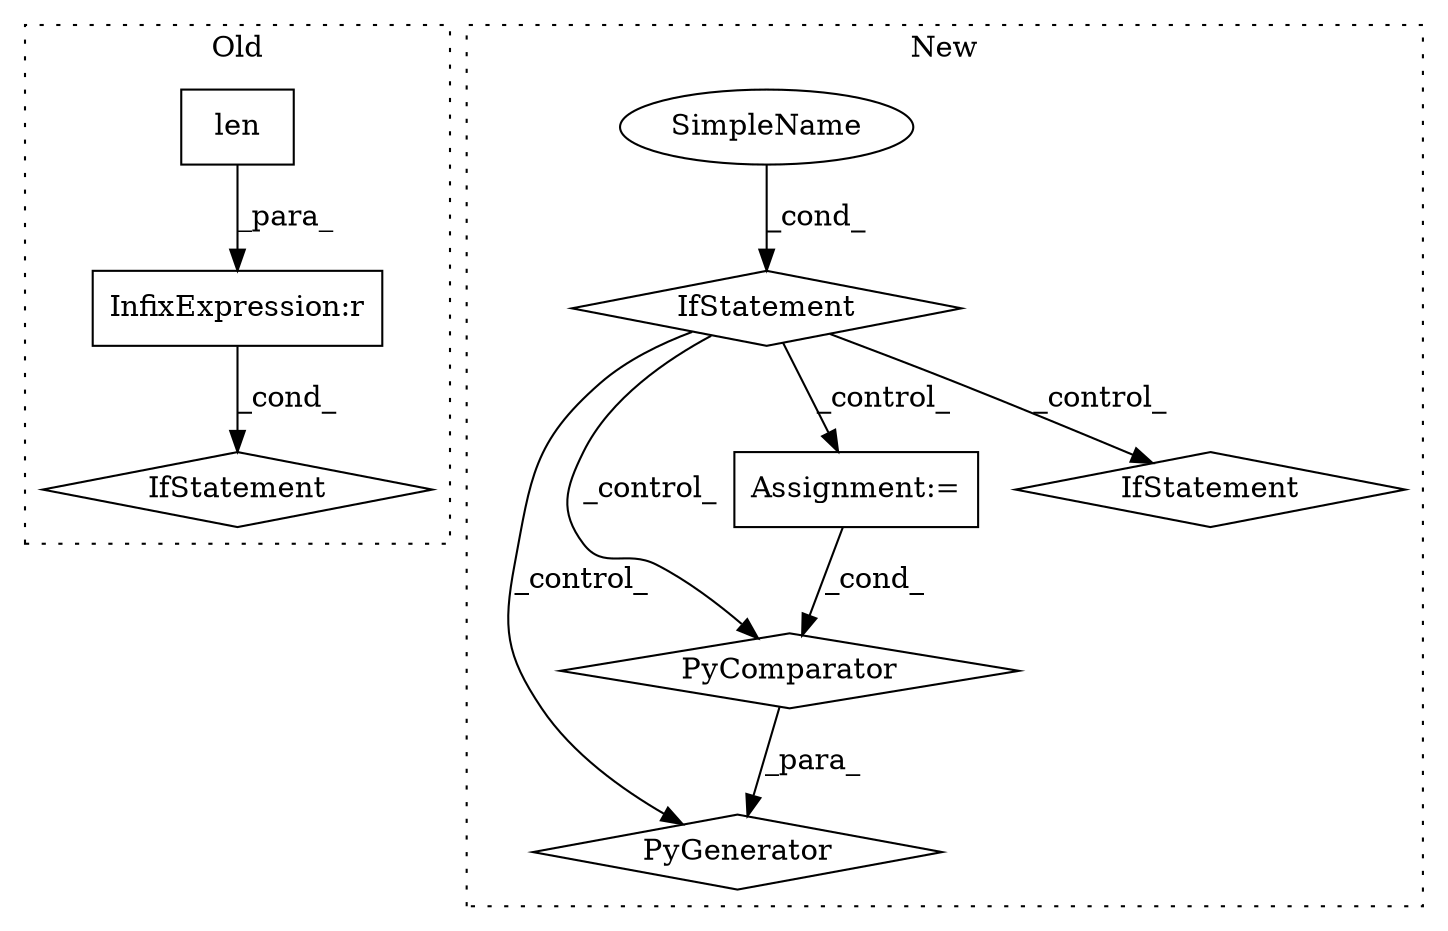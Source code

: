 digraph G {
subgraph cluster0 {
1 [label="len" a="32" s="15463,15479" l="4,1" shape="box"];
8 [label="IfStatement" a="25" s="15459,15484" l="4,2" shape="diamond"];
9 [label="InfixExpression:r" a="27" s="15480" l="3" shape="box"];
label = "Old";
style="dotted";
}
subgraph cluster1 {
2 [label="PyGenerator" a="107" s="10812" l="166" shape="diamond"];
3 [label="PyComparator" a="113" s="10927" l="45" shape="diamond"];
4 [label="Assignment:=" a="7" s="10927" l="45" shape="box"];
5 [label="IfStatement" a="25" s="10728,10776" l="4,2" shape="diamond"];
6 [label="SimpleName" a="42" s="" l="" shape="ellipse"];
7 [label="IfStatement" a="25" s="13316,13328" l="4,2" shape="diamond"];
label = "New";
style="dotted";
}
1 -> 9 [label="_para_"];
3 -> 2 [label="_para_"];
4 -> 3 [label="_cond_"];
5 -> 4 [label="_control_"];
5 -> 3 [label="_control_"];
5 -> 2 [label="_control_"];
5 -> 7 [label="_control_"];
6 -> 5 [label="_cond_"];
9 -> 8 [label="_cond_"];
}